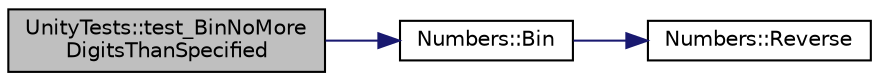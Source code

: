 digraph "UnityTests::test_BinNoMoreDigitsThanSpecified"
{
  edge [fontname="Helvetica",fontsize="10",labelfontname="Helvetica",labelfontsize="10"];
  node [fontname="Helvetica",fontsize="10",shape=record];
  rankdir="LR";
  Node1 [label="UnityTests::test_BinNoMore\lDigitsThanSpecified",height=0.2,width=0.4,color="black", fillcolor="grey75", style="filled" fontcolor="black"];
  Node1 -> Node2 [color="midnightblue",fontsize="10",style="solid",fontname="Helvetica"];
  Node2 [label="Numbers::Bin",height=0.2,width=0.4,color="black", fillcolor="white", style="filled",URL="$classNumbers.html#a084a22b047714295d1acd8c3d311170e",tooltip="Converts a binary number to it&#39;s string representation."];
  Node2 -> Node3 [color="midnightblue",fontsize="10",style="solid",fontname="Helvetica"];
  Node3 [label="Numbers::Reverse",height=0.2,width=0.4,color="black", fillcolor="white", style="filled",URL="$classNumbers.html#aece35044b3a518cf718313c9b327cb79",tooltip="Reverse the order of a string&#39;s characters, in place."];
}
